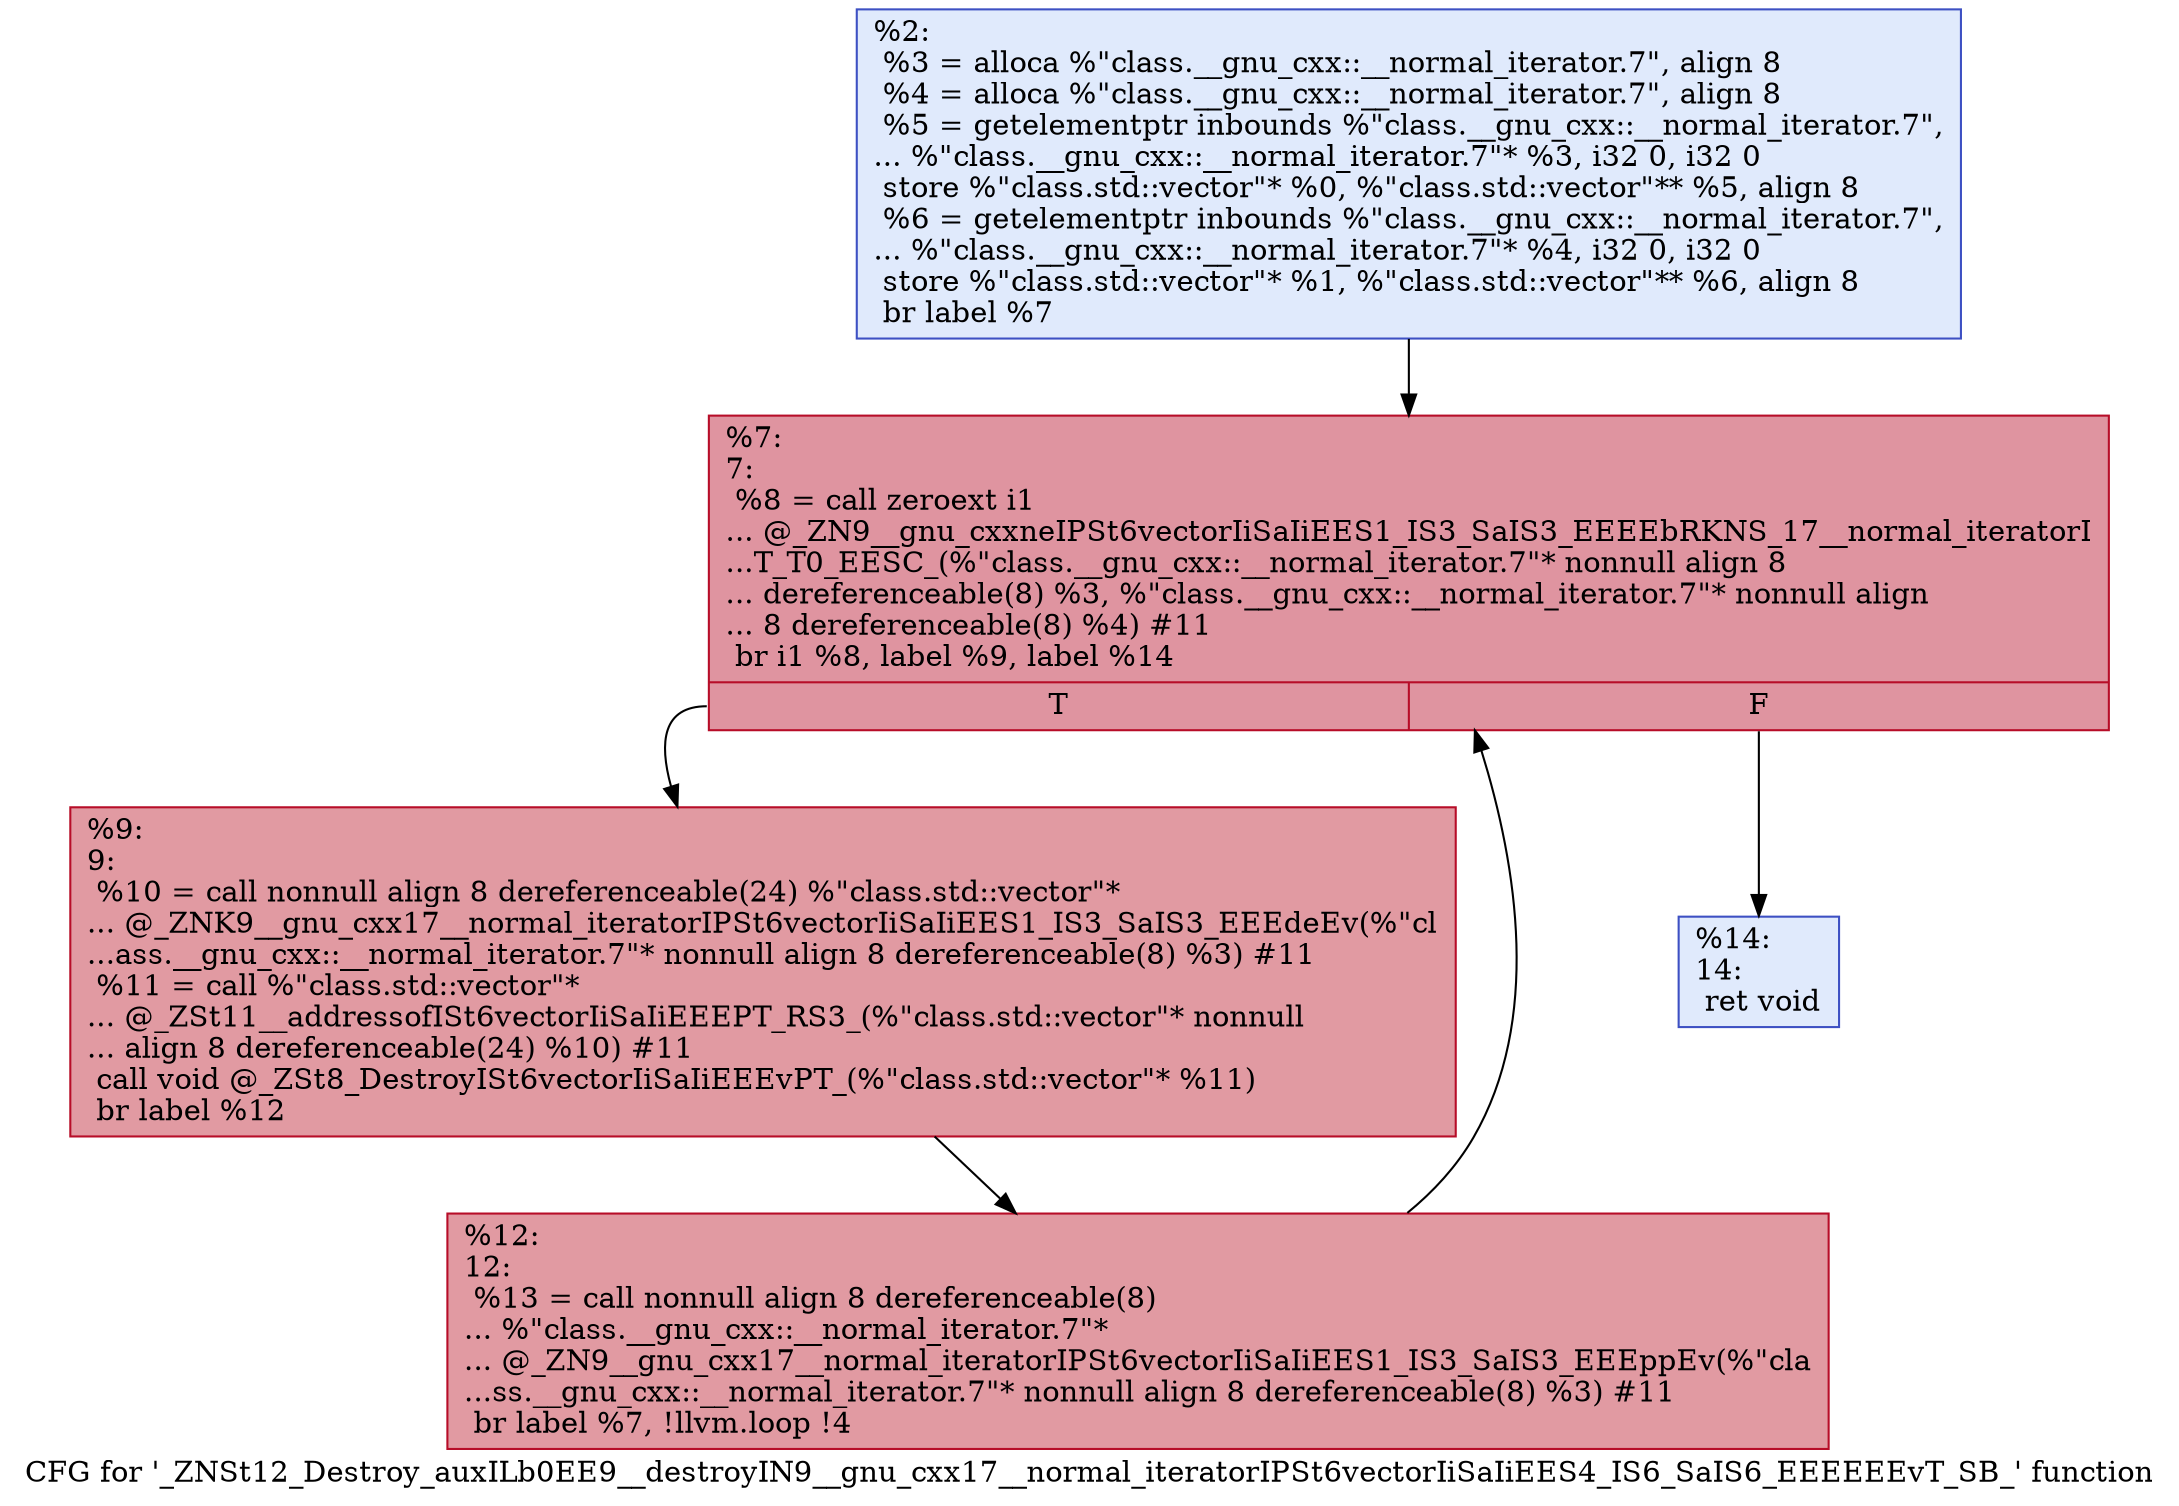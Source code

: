digraph "CFG for '_ZNSt12_Destroy_auxILb0EE9__destroyIN9__gnu_cxx17__normal_iteratorIPSt6vectorIiSaIiEES4_IS6_SaIS6_EEEEEEvT_SB_' function" {
	label="CFG for '_ZNSt12_Destroy_auxILb0EE9__destroyIN9__gnu_cxx17__normal_iteratorIPSt6vectorIiSaIiEES4_IS6_SaIS6_EEEEEEvT_SB_' function";

	Node0x559aeaaf1dd0 [shape=record,color="#3d50c3ff", style=filled, fillcolor="#b9d0f970",label="{%2:\l  %3 = alloca %\"class.__gnu_cxx::__normal_iterator.7\", align 8\l  %4 = alloca %\"class.__gnu_cxx::__normal_iterator.7\", align 8\l  %5 = getelementptr inbounds %\"class.__gnu_cxx::__normal_iterator.7\",\l... %\"class.__gnu_cxx::__normal_iterator.7\"* %3, i32 0, i32 0\l  store %\"class.std::vector\"* %0, %\"class.std::vector\"** %5, align 8\l  %6 = getelementptr inbounds %\"class.__gnu_cxx::__normal_iterator.7\",\l... %\"class.__gnu_cxx::__normal_iterator.7\"* %4, i32 0, i32 0\l  store %\"class.std::vector\"* %1, %\"class.std::vector\"** %6, align 8\l  br label %7\l}"];
	Node0x559aeaaf1dd0 -> Node0x559aeab457f0;
	Node0x559aeab457f0 [shape=record,color="#b70d28ff", style=filled, fillcolor="#b70d2870",label="{%7:\l7:                                                \l  %8 = call zeroext i1\l... @_ZN9__gnu_cxxneIPSt6vectorIiSaIiEES1_IS3_SaIS3_EEEEbRKNS_17__normal_iteratorI\l...T_T0_EESC_(%\"class.__gnu_cxx::__normal_iterator.7\"* nonnull align 8\l... dereferenceable(8) %3, %\"class.__gnu_cxx::__normal_iterator.7\"* nonnull align\l... 8 dereferenceable(8) %4) #11\l  br i1 %8, label %9, label %14\l|{<s0>T|<s1>F}}"];
	Node0x559aeab457f0:s0 -> Node0x559aeaaf1f00;
	Node0x559aeab457f0:s1 -> Node0x559aeab45ae0;
	Node0x559aeaaf1f00 [shape=record,color="#b70d28ff", style=filled, fillcolor="#bb1b2c70",label="{%9:\l9:                                                \l  %10 = call nonnull align 8 dereferenceable(24) %\"class.std::vector\"*\l... @_ZNK9__gnu_cxx17__normal_iteratorIPSt6vectorIiSaIiEES1_IS3_SaIS3_EEEdeEv(%\"cl\l...ass.__gnu_cxx::__normal_iterator.7\"* nonnull align 8 dereferenceable(8) %3) #11\l  %11 = call %\"class.std::vector\"*\l... @_ZSt11__addressofISt6vectorIiSaIiEEEPT_RS3_(%\"class.std::vector\"* nonnull\l... align 8 dereferenceable(24) %10) #11\l  call void @_ZSt8_DestroyISt6vectorIiSaIiEEEvPT_(%\"class.std::vector\"* %11)\l  br label %12\l}"];
	Node0x559aeaaf1f00 -> Node0x559aeab45fe0;
	Node0x559aeab45fe0 [shape=record,color="#b70d28ff", style=filled, fillcolor="#bb1b2c70",label="{%12:\l12:                                               \l  %13 = call nonnull align 8 dereferenceable(8)\l... %\"class.__gnu_cxx::__normal_iterator.7\"*\l... @_ZN9__gnu_cxx17__normal_iteratorIPSt6vectorIiSaIiEES1_IS3_SaIS3_EEEppEv(%\"cla\l...ss.__gnu_cxx::__normal_iterator.7\"* nonnull align 8 dereferenceable(8) %3) #11\l  br label %7, !llvm.loop !4\l}"];
	Node0x559aeab45fe0 -> Node0x559aeab457f0;
	Node0x559aeab45ae0 [shape=record,color="#3d50c3ff", style=filled, fillcolor="#b9d0f970",label="{%14:\l14:                                               \l  ret void\l}"];
}

